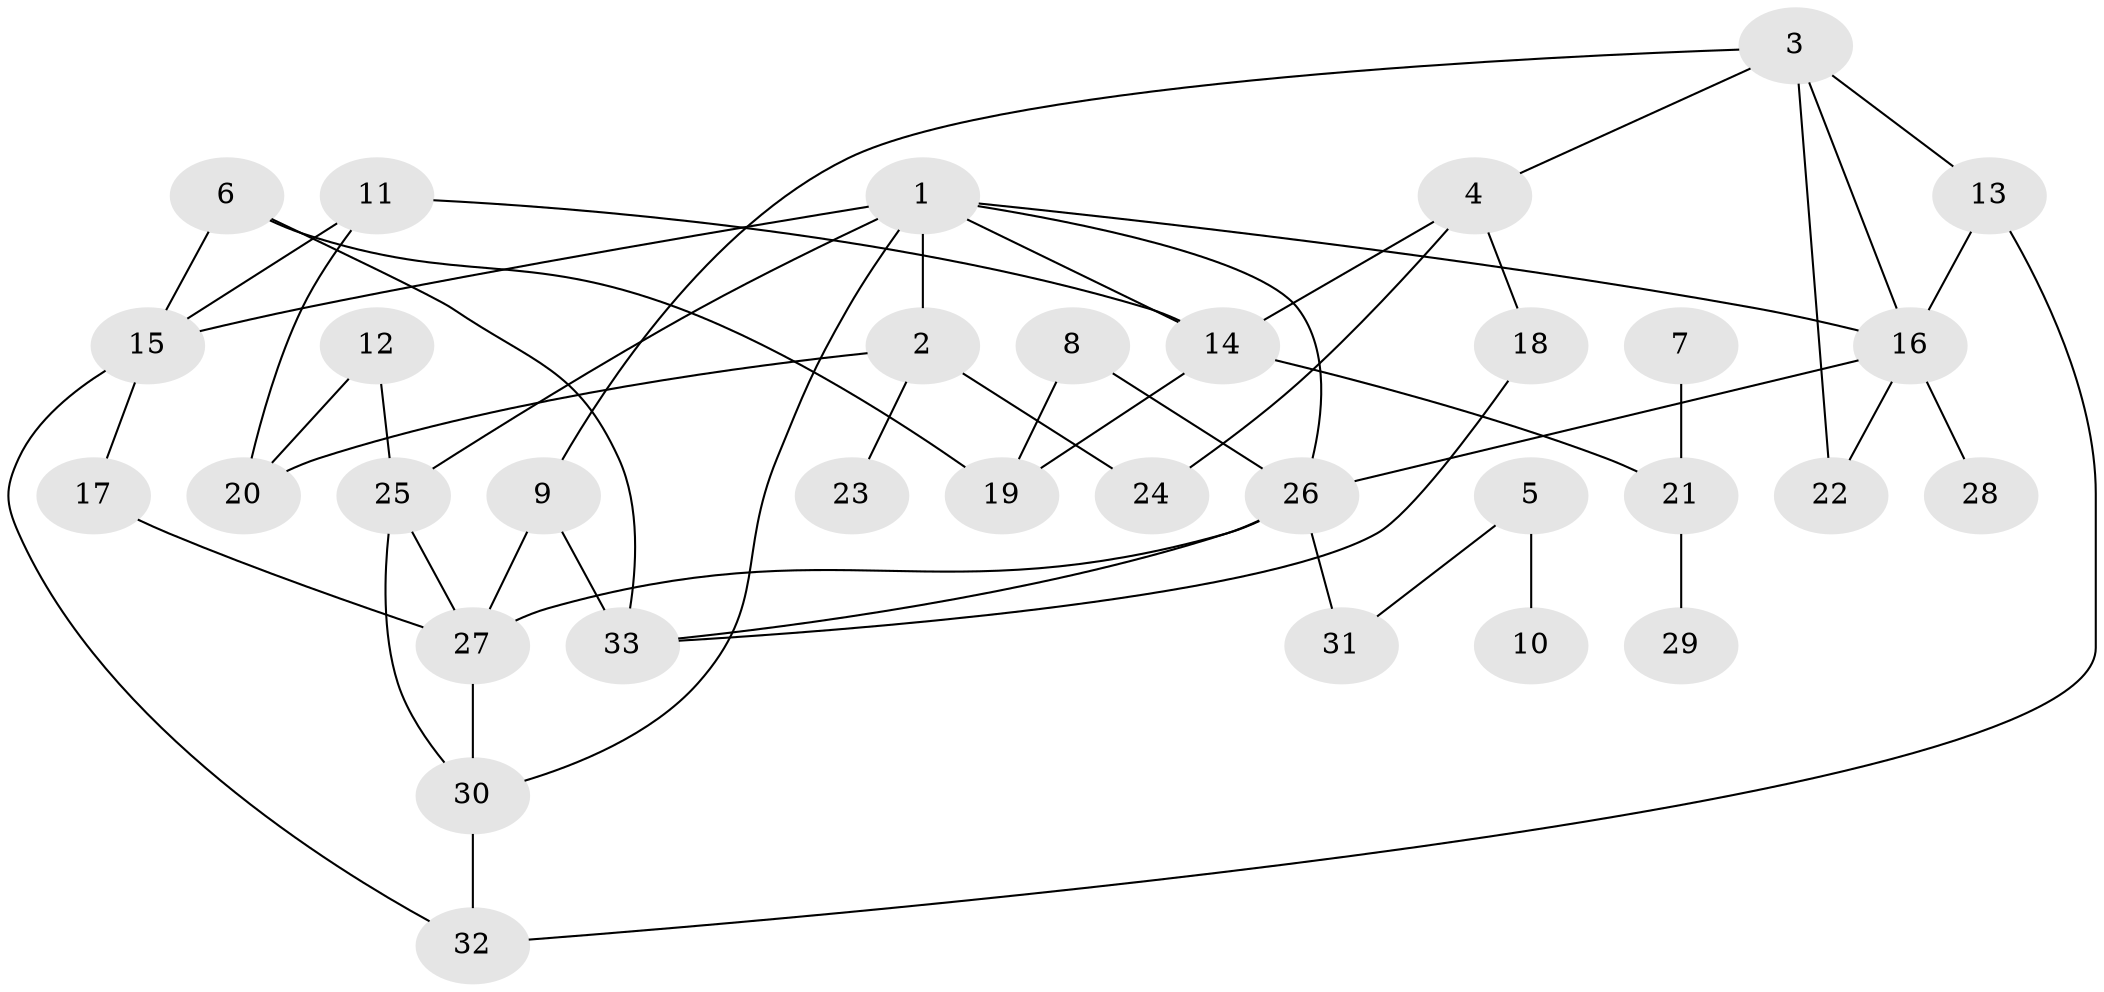 // original degree distribution, {3: 0.19696969696969696, 6: 0.015151515151515152, 7: 0.030303030303030304, 5: 0.06060606060606061, 4: 0.15151515151515152, 1: 0.2878787878787879, 2: 0.25757575757575757}
// Generated by graph-tools (version 1.1) at 2025/00/03/09/25 03:00:56]
// undirected, 33 vertices, 52 edges
graph export_dot {
graph [start="1"]
  node [color=gray90,style=filled];
  1;
  2;
  3;
  4;
  5;
  6;
  7;
  8;
  9;
  10;
  11;
  12;
  13;
  14;
  15;
  16;
  17;
  18;
  19;
  20;
  21;
  22;
  23;
  24;
  25;
  26;
  27;
  28;
  29;
  30;
  31;
  32;
  33;
  1 -- 2 [weight=1.0];
  1 -- 14 [weight=1.0];
  1 -- 15 [weight=1.0];
  1 -- 16 [weight=1.0];
  1 -- 25 [weight=1.0];
  1 -- 26 [weight=1.0];
  1 -- 30 [weight=1.0];
  2 -- 20 [weight=1.0];
  2 -- 23 [weight=1.0];
  2 -- 24 [weight=1.0];
  3 -- 4 [weight=1.0];
  3 -- 9 [weight=1.0];
  3 -- 13 [weight=1.0];
  3 -- 16 [weight=1.0];
  3 -- 22 [weight=1.0];
  4 -- 14 [weight=1.0];
  4 -- 18 [weight=1.0];
  4 -- 24 [weight=1.0];
  5 -- 10 [weight=1.0];
  5 -- 31 [weight=1.0];
  6 -- 15 [weight=1.0];
  6 -- 19 [weight=1.0];
  6 -- 33 [weight=1.0];
  7 -- 21 [weight=1.0];
  8 -- 19 [weight=1.0];
  8 -- 26 [weight=1.0];
  9 -- 27 [weight=1.0];
  9 -- 33 [weight=1.0];
  11 -- 14 [weight=1.0];
  11 -- 15 [weight=1.0];
  11 -- 20 [weight=1.0];
  12 -- 20 [weight=1.0];
  12 -- 25 [weight=1.0];
  13 -- 16 [weight=1.0];
  13 -- 32 [weight=1.0];
  14 -- 19 [weight=2.0];
  14 -- 21 [weight=1.0];
  15 -- 17 [weight=1.0];
  15 -- 32 [weight=1.0];
  16 -- 22 [weight=1.0];
  16 -- 26 [weight=1.0];
  16 -- 28 [weight=1.0];
  17 -- 27 [weight=1.0];
  18 -- 33 [weight=1.0];
  21 -- 29 [weight=1.0];
  25 -- 27 [weight=1.0];
  25 -- 30 [weight=1.0];
  26 -- 27 [weight=1.0];
  26 -- 31 [weight=1.0];
  26 -- 33 [weight=1.0];
  27 -- 30 [weight=1.0];
  30 -- 32 [weight=1.0];
}
